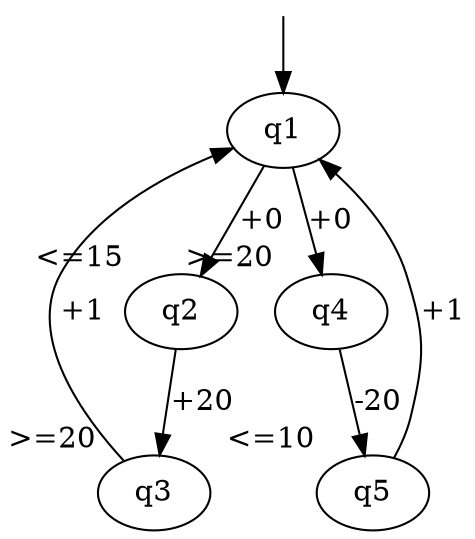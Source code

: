 digraph G {
    q1
    q2[xlabel="<=15"]
    q3[xlabel=">=20"]
    q4[xlabel=">=20"]
    q5[xlabel="<=10"]
    q0[style=invis,shape=point]
    q0 -> q1
    q1 -> q2[label="+0"]
    q2 -> q3[label="+20"]
    q1 -> q4[label="+0"]
    q3 -> q1[label="+1"]
    q4 -> q5[label="-20"]
    q5 -> q1[label="+1"]
}